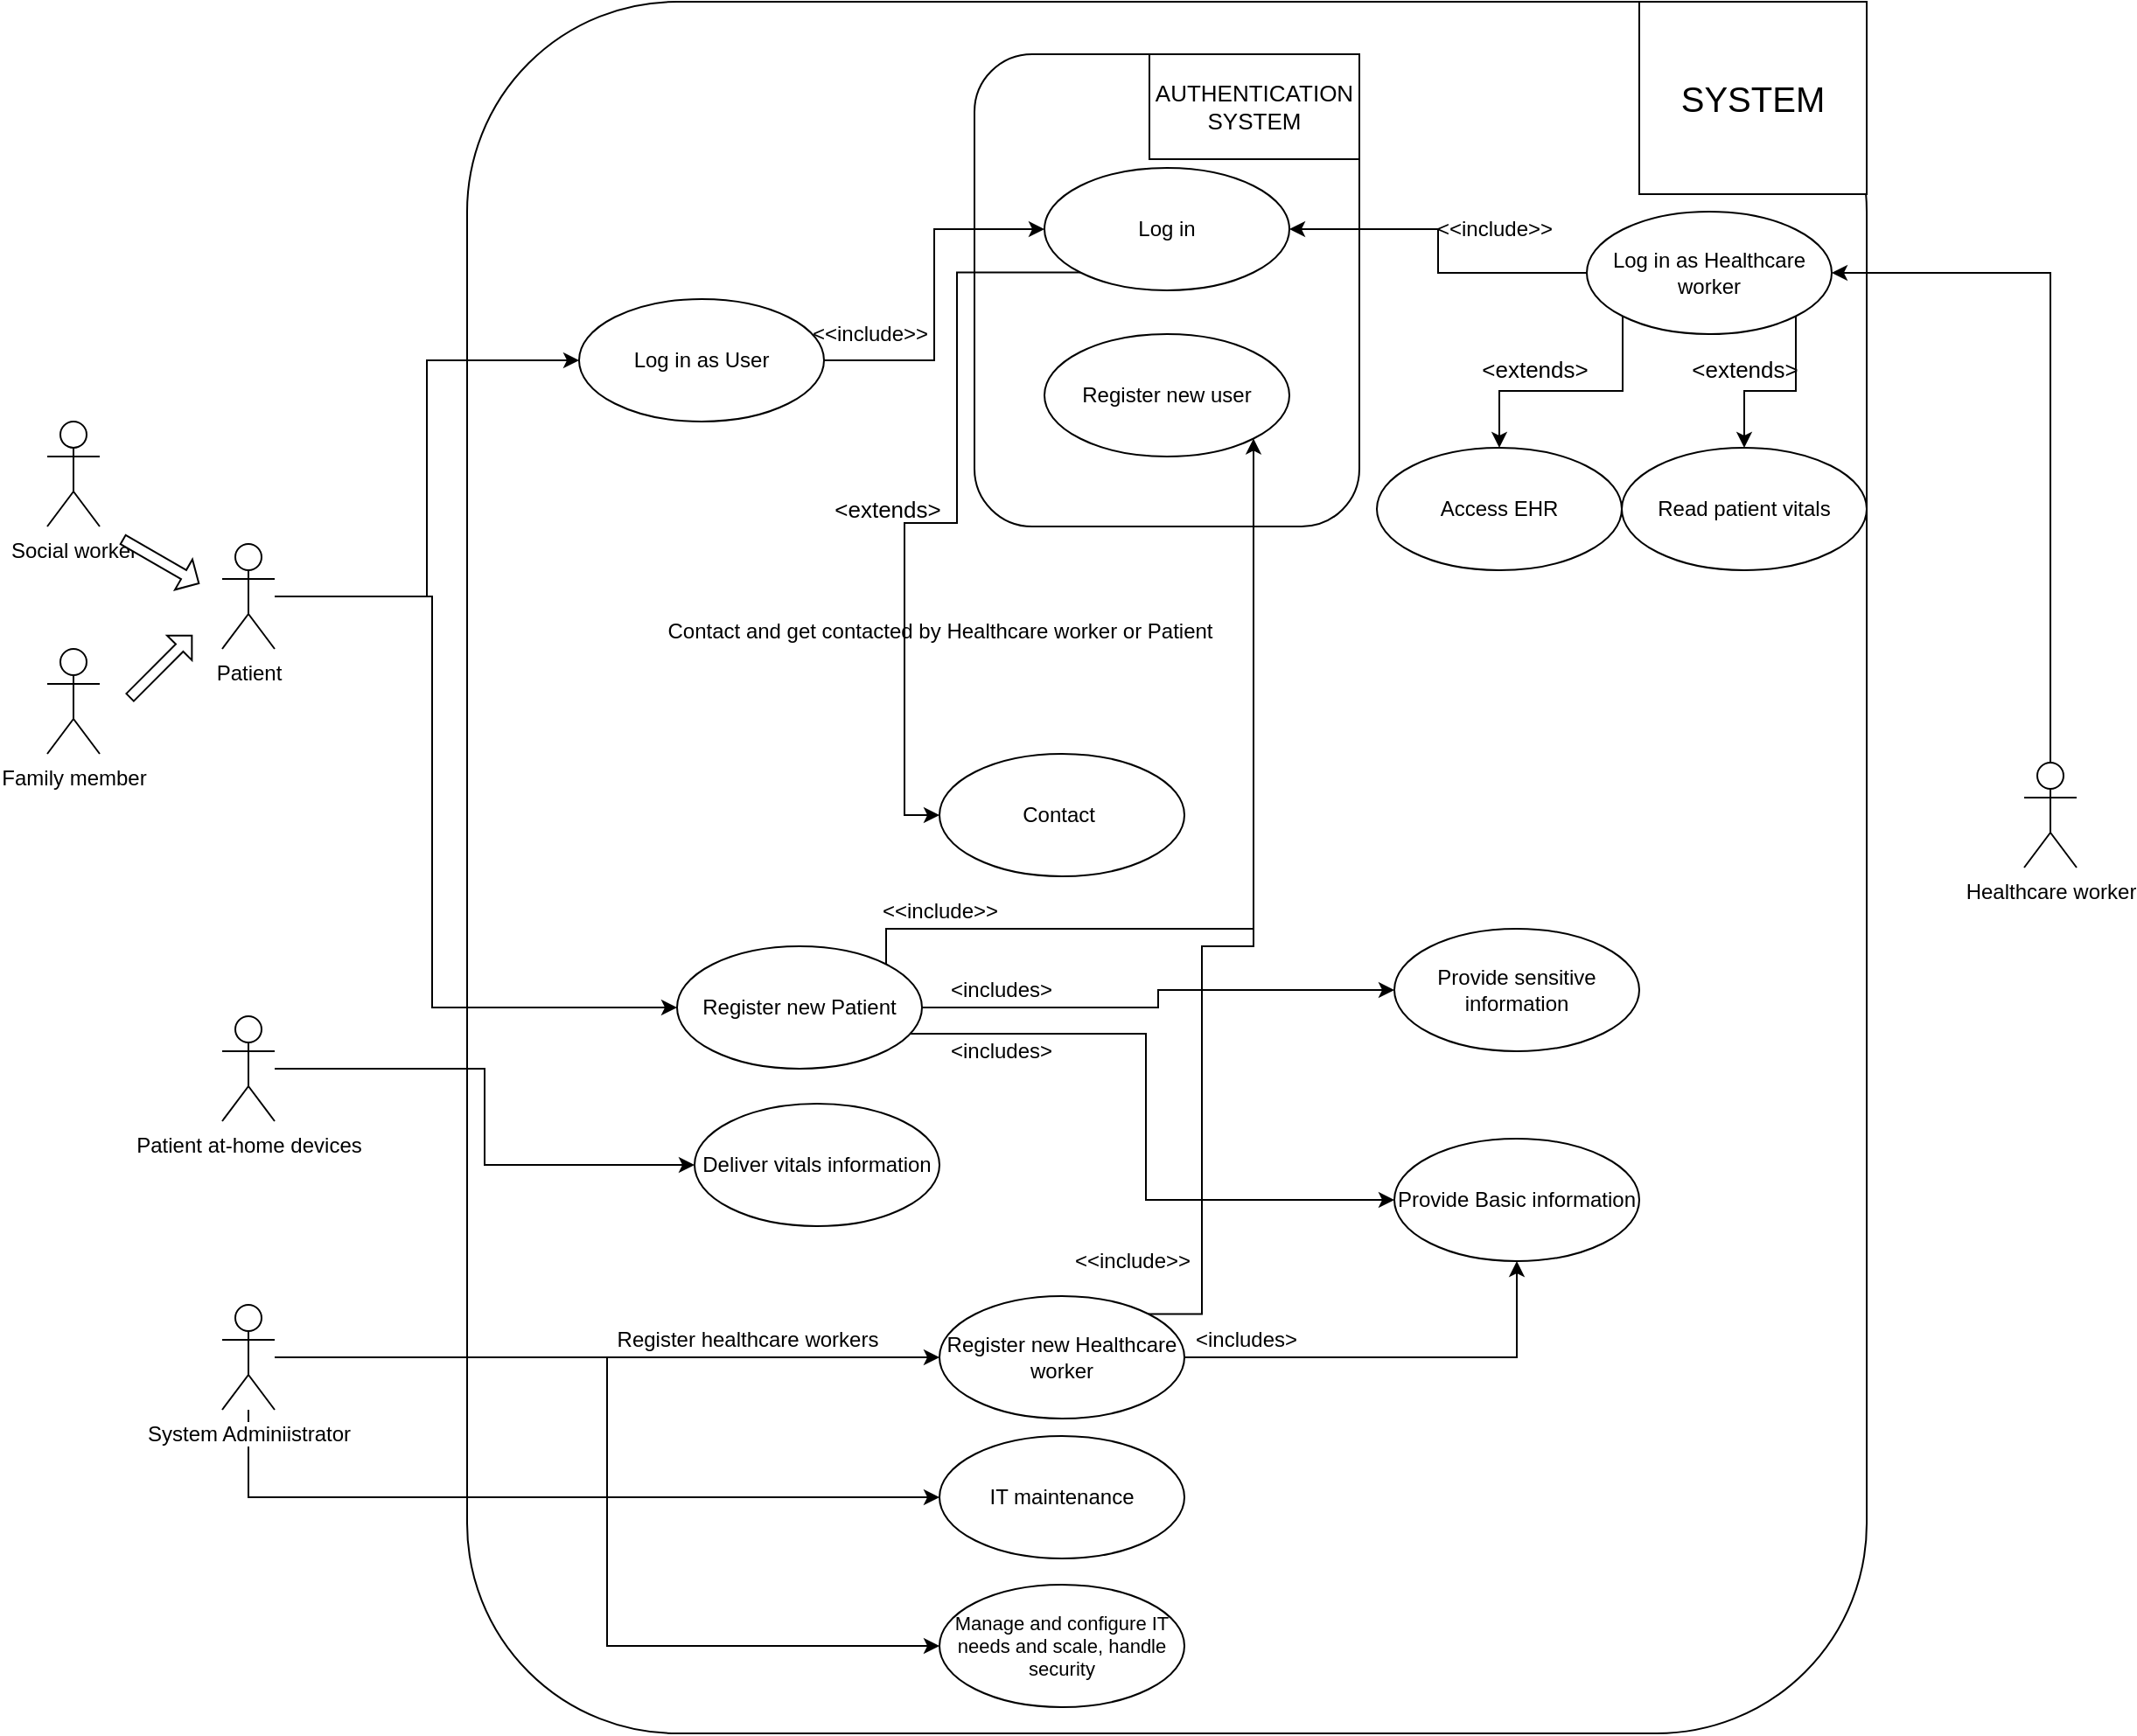 <mxfile version="13.1.3">
    <diagram id="6hGFLwfOUW9BJ-s0fimq" name="Page-1">
        <mxGraphModel dx="1131" dy="2229" grid="1" gridSize="10" guides="1" tooltips="1" connect="1" arrows="1" fold="1" page="1" pageScale="1" pageWidth="827" pageHeight="1169" math="0" shadow="0">
            <root>
                <mxCell id="0"/>
                <mxCell id="1" parent="0"/>
                <mxCell id="5" value="" style="rounded=1;whiteSpace=wrap;html=1;" parent="1" vertex="1">
                    <mxGeometry x="280" y="-190" width="800" height="990" as="geometry"/>
                </mxCell>
                <mxCell id="12" style="edgeStyle=orthogonalEdgeStyle;rounded=0;orthogonalLoop=1;jettySize=auto;html=1;entryX=0;entryY=0.5;entryDx=0;entryDy=0;" parent="1" source="2" target="11" edge="1">
                    <mxGeometry relative="1" as="geometry">
                        <Array as="points">
                            <mxPoint x="260" y="150"/>
                            <mxPoint x="260" y="385"/>
                        </Array>
                    </mxGeometry>
                </mxCell>
                <mxCell id="2" value="Patient&lt;br&gt;" style="shape=umlActor;verticalLabelPosition=bottom;labelBackgroundColor=#ffffff;verticalAlign=top;html=1;" parent="1" vertex="1">
                    <mxGeometry x="140" y="120" width="30" height="60" as="geometry"/>
                </mxCell>
                <mxCell id="3" value="Healthcare worker" style="shape=umlActor;verticalLabelPosition=bottom;labelBackgroundColor=#ffffff;verticalAlign=top;html=1;" parent="1" vertex="1">
                    <mxGeometry x="1170" y="245" width="30" height="60" as="geometry"/>
                </mxCell>
                <mxCell id="16" style="edgeStyle=orthogonalEdgeStyle;rounded=0;orthogonalLoop=1;jettySize=auto;html=1;entryX=0;entryY=0.5;entryDx=0;entryDy=0;" parent="1" source="4" target="15" edge="1">
                    <mxGeometry relative="1" as="geometry"/>
                </mxCell>
                <mxCell id="26" style="edgeStyle=orthogonalEdgeStyle;rounded=0;orthogonalLoop=1;jettySize=auto;html=1;" parent="1" source="4" target="24" edge="1">
                    <mxGeometry relative="1" as="geometry">
                        <Array as="points">
                            <mxPoint x="155" y="665"/>
                        </Array>
                    </mxGeometry>
                </mxCell>
                <mxCell id="27" style="edgeStyle=orthogonalEdgeStyle;rounded=0;orthogonalLoop=1;jettySize=auto;html=1;entryX=0;entryY=0.5;entryDx=0;entryDy=0;" parent="1" source="4" target="25" edge="1">
                    <mxGeometry relative="1" as="geometry"/>
                </mxCell>
                <mxCell id="4" value="System Adminiistrator" style="shape=umlActor;verticalLabelPosition=bottom;labelBackgroundColor=#ffffff;verticalAlign=top;html=1;" parent="1" vertex="1">
                    <mxGeometry x="140" y="555" width="30" height="60" as="geometry"/>
                </mxCell>
                <mxCell id="6" value="Contact&amp;nbsp;" style="ellipse;whiteSpace=wrap;html=1;" parent="1" vertex="1">
                    <mxGeometry x="550" y="240" width="140" height="70" as="geometry"/>
                </mxCell>
                <mxCell id="32" style="edgeStyle=orthogonalEdgeStyle;rounded=0;orthogonalLoop=1;jettySize=auto;html=1;entryX=0;entryY=0.5;entryDx=0;entryDy=0;" parent="1" source="11" target="30" edge="1">
                    <mxGeometry relative="1" as="geometry">
                        <Array as="points">
                            <mxPoint x="668" y="400"/>
                            <mxPoint x="668" y="495"/>
                        </Array>
                    </mxGeometry>
                </mxCell>
                <mxCell id="35" style="edgeStyle=orthogonalEdgeStyle;rounded=0;orthogonalLoop=1;jettySize=auto;html=1;entryX=0;entryY=0.5;entryDx=0;entryDy=0;" parent="1" source="11" target="31" edge="1">
                    <mxGeometry relative="1" as="geometry"/>
                </mxCell>
                <mxCell id="11" value="Register new Patient" style="ellipse;whiteSpace=wrap;html=1;" parent="1" vertex="1">
                    <mxGeometry x="400" y="350" width="140" height="70" as="geometry"/>
                </mxCell>
                <mxCell id="14" value="Contact and get contacted by Healthcare worker or Patient" style="text;html=1;align=center;verticalAlign=middle;resizable=0;points=[];autosize=1;" parent="1" vertex="1">
                    <mxGeometry x="385" y="160" width="330" height="20" as="geometry"/>
                </mxCell>
                <mxCell id="70" style="edgeStyle=orthogonalEdgeStyle;rounded=0;orthogonalLoop=1;jettySize=auto;html=1;exitX=1;exitY=0;exitDx=0;exitDy=0;entryX=1;entryY=1;entryDx=0;entryDy=0;" parent="1" source="15" target="65" edge="1">
                    <mxGeometry relative="1" as="geometry">
                        <Array as="points">
                            <mxPoint x="700" y="561"/>
                            <mxPoint x="700" y="350"/>
                            <mxPoint x="730" y="350"/>
                        </Array>
                    </mxGeometry>
                </mxCell>
                <mxCell id="77" style="edgeStyle=orthogonalEdgeStyle;rounded=0;orthogonalLoop=1;jettySize=auto;html=1;exitX=1;exitY=0.5;exitDx=0;exitDy=0;entryX=0.5;entryY=1;entryDx=0;entryDy=0;" edge="1" parent="1" source="15" target="30">
                    <mxGeometry relative="1" as="geometry"/>
                </mxCell>
                <mxCell id="15" value="Register new Healthcare worker" style="ellipse;whiteSpace=wrap;html=1;" parent="1" vertex="1">
                    <mxGeometry x="550" y="550" width="140" height="70" as="geometry"/>
                </mxCell>
                <mxCell id="17" value="Register healthcare workers" style="text;html=1;align=center;verticalAlign=middle;resizable=0;points=[];autosize=1;" parent="1" vertex="1">
                    <mxGeometry x="360" y="565" width="160" height="20" as="geometry"/>
                </mxCell>
                <mxCell id="18" value="Read patient vitals" style="ellipse;whiteSpace=wrap;html=1;" parent="1" vertex="1">
                    <mxGeometry x="940" y="65" width="140" height="70" as="geometry"/>
                </mxCell>
                <mxCell id="22" style="edgeStyle=orthogonalEdgeStyle;rounded=0;orthogonalLoop=1;jettySize=auto;html=1;entryX=0;entryY=0.5;entryDx=0;entryDy=0;" parent="1" source="20" target="21" edge="1">
                    <mxGeometry relative="1" as="geometry"/>
                </mxCell>
                <mxCell id="20" value="Patient at-home devices" style="shape=umlActor;verticalLabelPosition=bottom;labelBackgroundColor=#ffffff;verticalAlign=top;html=1;" parent="1" vertex="1">
                    <mxGeometry x="140" y="390" width="30" height="60" as="geometry"/>
                </mxCell>
                <mxCell id="21" value="Deliver vitals information" style="ellipse;whiteSpace=wrap;html=1;" parent="1" vertex="1">
                    <mxGeometry x="410" y="440" width="140" height="70" as="geometry"/>
                </mxCell>
                <mxCell id="24" value="IT maintenance" style="ellipse;whiteSpace=wrap;html=1;" parent="1" vertex="1">
                    <mxGeometry x="550" y="630" width="140" height="70" as="geometry"/>
                </mxCell>
                <mxCell id="25" value="Manage and configure IT needs and scale, handle security" style="ellipse;whiteSpace=wrap;html=1;fontSize=11;" parent="1" vertex="1">
                    <mxGeometry x="550" y="715" width="140" height="70" as="geometry"/>
                </mxCell>
                <mxCell id="29" value="&lt;font style=&quot;font-size: 20px&quot;&gt;SYSTEM&lt;/font&gt;" style="rounded=0;whiteSpace=wrap;html=1;" parent="1" vertex="1">
                    <mxGeometry x="950" y="-190" width="130" height="110" as="geometry"/>
                </mxCell>
                <mxCell id="30" value="Provide Basic information" style="ellipse;whiteSpace=wrap;html=1;" parent="1" vertex="1">
                    <mxGeometry x="810" y="460" width="140" height="70" as="geometry"/>
                </mxCell>
                <mxCell id="31" value="Provide sensitive information" style="ellipse;whiteSpace=wrap;html=1;" parent="1" vertex="1">
                    <mxGeometry x="810" y="340" width="140" height="70" as="geometry"/>
                </mxCell>
                <mxCell id="34" value="&amp;lt;includes&amp;gt;" style="text;html=1;align=center;verticalAlign=middle;resizable=0;points=[];autosize=1;rotation=0;" parent="1" vertex="1">
                    <mxGeometry x="550" y="365" width="70" height="20" as="geometry"/>
                </mxCell>
                <mxCell id="37" value="&amp;lt;includes&amp;gt;" style="text;html=1;align=center;verticalAlign=middle;resizable=0;points=[];autosize=1;rotation=0;" parent="1" vertex="1">
                    <mxGeometry x="690" y="565" width="70" height="20" as="geometry"/>
                </mxCell>
                <mxCell id="38" value="" style="rounded=1;whiteSpace=wrap;html=1;" parent="1" vertex="1">
                    <mxGeometry x="570" y="-160" width="220" height="270" as="geometry"/>
                </mxCell>
                <mxCell id="39" value="&lt;font style=&quot;font-size: 13px&quot;&gt;AUTHENTICATION&lt;br style=&quot;font-size: 13px&quot;&gt;SYSTEM&lt;br style=&quot;font-size: 13px&quot;&gt;&lt;/font&gt;" style="rounded=0;whiteSpace=wrap;html=1;fontSize=13;" parent="1" vertex="1">
                    <mxGeometry x="670" y="-160" width="120" height="60" as="geometry"/>
                </mxCell>
                <mxCell id="44" style="edgeStyle=orthogonalEdgeStyle;rounded=0;orthogonalLoop=1;jettySize=auto;html=1;exitX=0;exitY=1;exitDx=0;exitDy=0;fontSize=13;" parent="1" source="58" target="43" edge="1">
                    <mxGeometry relative="1" as="geometry"/>
                </mxCell>
                <mxCell id="40" value="Log in" style="ellipse;whiteSpace=wrap;html=1;" parent="1" vertex="1">
                    <mxGeometry x="610" y="-95" width="140" height="70" as="geometry"/>
                </mxCell>
                <mxCell id="43" value="Access EHR" style="ellipse;whiteSpace=wrap;html=1;" parent="1" vertex="1">
                    <mxGeometry x="800" y="65" width="140" height="70" as="geometry"/>
                </mxCell>
                <mxCell id="45" value="&amp;lt;extends&amp;gt;" style="text;html=1;align=center;verticalAlign=middle;resizable=0;points=[];autosize=1;fontSize=13;" parent="1" vertex="1">
                    <mxGeometry x="970" y="10" width="80" height="20" as="geometry"/>
                </mxCell>
                <mxCell id="41" style="edgeStyle=orthogonalEdgeStyle;rounded=0;orthogonalLoop=1;jettySize=auto;html=1;entryX=1;entryY=0.5;entryDx=0;entryDy=0;fontSize=13;exitX=0.5;exitY=0;exitDx=0;exitDy=0;exitPerimeter=0;" parent="1" source="3" target="58" edge="1">
                    <mxGeometry relative="1" as="geometry"/>
                </mxCell>
                <mxCell id="42" style="edgeStyle=orthogonalEdgeStyle;rounded=0;orthogonalLoop=1;jettySize=auto;html=1;entryX=0;entryY=0.5;entryDx=0;entryDy=0;fontSize=13;" parent="1" source="2" target="55" edge="1">
                    <mxGeometry relative="1" as="geometry"/>
                </mxCell>
                <mxCell id="46" value="Social worker&lt;span style=&quot;color: rgba(0 , 0 , 0 , 0) ; font-family: monospace ; font-size: 0px ; background-color: rgb(248 , 249 , 250)&quot;&gt;%3CmxGraphModel%3E%3Croot%3E%3CmxCell%20id%3D%220%22%2F%3E%3CmxCell%20id%3D%221%22%20parent%3D%220%22%2F%3E%3CmxCell%20id%3D%222%22%20value%3D%22Patient%26lt%3Bbr%26gt%3B%22%20style%3D%22shape%3DumlActor%3BverticalLabelPosition%3Dbottom%3BlabelBackgroundColor%3D%23ffffff%3BverticalAlign%3Dtop%3Bhtml%3D1%3B%22%20vertex%3D%221%22%20parent%3D%221%22%3E%3CmxGeometry%20x%3D%22140%22%20y%3D%22120%22%20width%3D%2230%22%20height%3D%2260%22%20as%3D%22geometry%22%2F%3E%3C%2FmxCell%3E%3C%2Froot%3E%3C%2FmxGraphModel%3E&lt;/span&gt;&lt;span style=&quot;color: rgba(0 , 0 , 0 , 0) ; font-family: monospace ; font-size: 0px ; background-color: rgb(248 , 249 , 250)&quot;&gt;%3CmxGraphModel%3E%3Croot%3E%3CmxCell%20id%3D%220%22%2F%3E%3CmxCell%20id%3D%221%22%20parent%3D%220%22%2F%3E%3CmxCell%20id%3D%222%22%20value%3D%22Patient%26lt%3Bbr%26gt%3B%22%20style%3D%22shape%3DumlActor%3BverticalLabelPosition%3Dbottom%3BlabelBackgroundColor%3D%23ffffff%3BverticalAlign%3Dtop%3Bhtml%3D1%3B%22%20vertex%3D%221%22%20parent%3D%221%22%3E%3CmxGeometry%20x%3D%22140%22%20y%3D%22120%22%20width%3D%2230%22%20height%3D%2260%22%20as%3D%22geometry%22%2F%3E%3C%2FmxCell%3E%3C%2Froot%3E%3C%2FmxGraphModel%3E&lt;/span&gt;" style="shape=umlActor;verticalLabelPosition=bottom;labelBackgroundColor=#ffffff;verticalAlign=top;html=1;" parent="1" vertex="1">
                    <mxGeometry x="40" y="50" width="30" height="60" as="geometry"/>
                </mxCell>
                <mxCell id="47" value="Family member" style="shape=umlActor;verticalLabelPosition=bottom;labelBackgroundColor=#ffffff;verticalAlign=top;html=1;" parent="1" vertex="1">
                    <mxGeometry x="40" y="180" width="30" height="60" as="geometry"/>
                </mxCell>
                <mxCell id="51" value="" style="shape=singleArrow;whiteSpace=wrap;html=1;fontSize=13;rotation=-45;" parent="1" vertex="1">
                    <mxGeometry x="80" y="180" width="50" height="20" as="geometry"/>
                </mxCell>
                <mxCell id="52" value="" style="shape=singleArrow;whiteSpace=wrap;html=1;fontSize=13;rotation=30;" parent="1" vertex="1">
                    <mxGeometry x="80" y="120" width="50" height="20" as="geometry"/>
                </mxCell>
                <mxCell id="53" value="&amp;lt;extends&amp;gt;" style="text;html=1;align=center;verticalAlign=middle;resizable=0;points=[];autosize=1;fontSize=13;" parent="1" vertex="1">
                    <mxGeometry x="480" y="90" width="80" height="20" as="geometry"/>
                </mxCell>
                <mxCell id="9" style="edgeStyle=orthogonalEdgeStyle;rounded=0;orthogonalLoop=1;jettySize=auto;html=1;entryX=0;entryY=0.5;entryDx=0;entryDy=0;exitX=0;exitY=1;exitDx=0;exitDy=0;" parent="1" source="40" target="6" edge="1">
                    <mxGeometry relative="1" as="geometry">
                        <Array as="points">
                            <mxPoint x="560" y="-36"/>
                            <mxPoint x="560" y="108"/>
                            <mxPoint x="530" y="108"/>
                            <mxPoint x="530" y="275"/>
                        </Array>
                    </mxGeometry>
                </mxCell>
                <mxCell id="56" style="edgeStyle=orthogonalEdgeStyle;rounded=0;orthogonalLoop=1;jettySize=auto;html=1;entryX=0;entryY=0.5;entryDx=0;entryDy=0;" parent="1" source="55" target="40" edge="1">
                    <mxGeometry relative="1" as="geometry"/>
                </mxCell>
                <mxCell id="55" value="Log in as User" style="ellipse;whiteSpace=wrap;html=1;" parent="1" vertex="1">
                    <mxGeometry x="344" y="-20" width="140" height="70" as="geometry"/>
                </mxCell>
                <mxCell id="57" value="&amp;lt;&amp;lt;include&amp;gt;&amp;gt;" style="text;html=1;align=center;verticalAlign=middle;resizable=0;points=[];autosize=1;" parent="1" vertex="1">
                    <mxGeometry x="470" y="-10" width="80" height="20" as="geometry"/>
                </mxCell>
                <mxCell id="59" style="edgeStyle=orthogonalEdgeStyle;rounded=0;orthogonalLoop=1;jettySize=auto;html=1;entryX=1;entryY=0.5;entryDx=0;entryDy=0;" parent="1" source="58" target="40" edge="1">
                    <mxGeometry relative="1" as="geometry"/>
                </mxCell>
                <mxCell id="74" style="edgeStyle=orthogonalEdgeStyle;rounded=0;orthogonalLoop=1;jettySize=auto;html=1;exitX=1;exitY=1;exitDx=0;exitDy=0;entryX=0.5;entryY=0;entryDx=0;entryDy=0;" parent="1" source="58" target="18" edge="1">
                    <mxGeometry relative="1" as="geometry"/>
                </mxCell>
                <mxCell id="58" value="Log in as Healthcare worker" style="ellipse;whiteSpace=wrap;html=1;" parent="1" vertex="1">
                    <mxGeometry x="920" y="-70" width="140" height="70" as="geometry"/>
                </mxCell>
                <mxCell id="60" value="&amp;lt;&amp;lt;include&amp;gt;&amp;gt;" style="text;html=1;align=center;verticalAlign=middle;resizable=0;points=[];autosize=1;" parent="1" vertex="1">
                    <mxGeometry x="827" y="-70" width="80" height="20" as="geometry"/>
                </mxCell>
                <mxCell id="65" value="Register new user" style="ellipse;whiteSpace=wrap;html=1;" parent="1" vertex="1">
                    <mxGeometry x="610" width="140" height="70" as="geometry"/>
                </mxCell>
                <mxCell id="66" style="edgeStyle=orthogonalEdgeStyle;rounded=0;orthogonalLoop=1;jettySize=auto;html=1;exitX=1;exitY=0;exitDx=0;exitDy=0;entryX=1;entryY=1;entryDx=0;entryDy=0;" parent="1" source="11" target="65" edge="1">
                    <mxGeometry relative="1" as="geometry">
                        <Array as="points">
                            <mxPoint x="520" y="340"/>
                            <mxPoint x="730" y="340"/>
                        </Array>
                    </mxGeometry>
                </mxCell>
                <mxCell id="69" value="&amp;lt;&amp;lt;include&amp;gt;&amp;gt;" style="text;html=1;align=center;verticalAlign=middle;resizable=0;points=[];autosize=1;" parent="1" vertex="1">
                    <mxGeometry x="510" y="320" width="80" height="20" as="geometry"/>
                </mxCell>
                <mxCell id="71" value="&amp;lt;&amp;lt;include&amp;gt;&amp;gt;" style="text;html=1;align=center;verticalAlign=middle;resizable=0;points=[];autosize=1;" parent="1" vertex="1">
                    <mxGeometry x="620" y="520" width="80" height="20" as="geometry"/>
                </mxCell>
                <mxCell id="75" value="&amp;lt;extends&amp;gt;" style="text;html=1;align=center;verticalAlign=middle;resizable=0;points=[];autosize=1;fontSize=13;" parent="1" vertex="1">
                    <mxGeometry x="850" y="10" width="80" height="20" as="geometry"/>
                </mxCell>
                <mxCell id="76" value="&amp;lt;includes&amp;gt;" style="text;html=1;align=center;verticalAlign=middle;resizable=0;points=[];autosize=1;rotation=0;" parent="1" vertex="1">
                    <mxGeometry x="550" y="400" width="70" height="20" as="geometry"/>
                </mxCell>
            </root>
        </mxGraphModel>
    </diagram>
</mxfile>